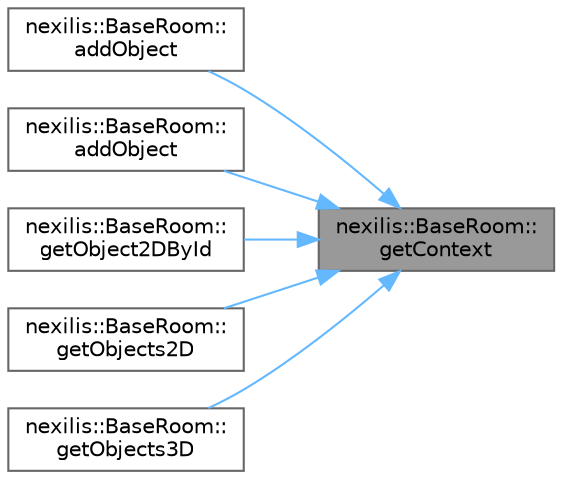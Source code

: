 digraph "nexilis::BaseRoom::getContext"
{
 // LATEX_PDF_SIZE
  bgcolor="transparent";
  edge [fontname=Helvetica,fontsize=10,labelfontname=Helvetica,labelfontsize=10];
  node [fontname=Helvetica,fontsize=10,shape=box,height=0.2,width=0.4];
  rankdir="RL";
  Node1 [id="Node000001",label="nexilis::BaseRoom::\lgetContext",height=0.2,width=0.4,color="gray40", fillcolor="grey60", style="filled", fontcolor="black",tooltip="Get the 2D/3D context for the room."];
  Node1 -> Node2 [id="edge1_Node000001_Node000002",dir="back",color="steelblue1",style="solid",tooltip=" "];
  Node2 [id="Node000002",label="nexilis::BaseRoom::\laddObject",height=0.2,width=0.4,color="grey40", fillcolor="white", style="filled",URL="$da/d49/classnexilis_1_1BaseRoom.html#a37941e15c19b692c6fe743ec6dd4d755",tooltip="Add an Object2D to the room."];
  Node1 -> Node3 [id="edge2_Node000001_Node000003",dir="back",color="steelblue1",style="solid",tooltip=" "];
  Node3 [id="Node000003",label="nexilis::BaseRoom::\laddObject",height=0.2,width=0.4,color="grey40", fillcolor="white", style="filled",URL="$da/d49/classnexilis_1_1BaseRoom.html#a7ccdff24d07235ca4eab4f6df73945fc",tooltip="Add an Object3D to the room."];
  Node1 -> Node4 [id="edge3_Node000001_Node000004",dir="back",color="steelblue1",style="solid",tooltip=" "];
  Node4 [id="Node000004",label="nexilis::BaseRoom::\lgetObject2DById",height=0.2,width=0.4,color="grey40", fillcolor="white", style="filled",URL="$da/d49/classnexilis_1_1BaseRoom.html#a64586858f61426e477ebdffda8efcd55",tooltip=" "];
  Node1 -> Node5 [id="edge4_Node000001_Node000005",dir="back",color="steelblue1",style="solid",tooltip=" "];
  Node5 [id="Node000005",label="nexilis::BaseRoom::\lgetObjects2D",height=0.2,width=0.4,color="grey40", fillcolor="white", style="filled",URL="$da/d49/classnexilis_1_1BaseRoom.html#a36b06f0f1c7e4c2bf0c976c30b03cda2",tooltip=" "];
  Node1 -> Node6 [id="edge5_Node000001_Node000006",dir="back",color="steelblue1",style="solid",tooltip=" "];
  Node6 [id="Node000006",label="nexilis::BaseRoom::\lgetObjects3D",height=0.2,width=0.4,color="grey40", fillcolor="white", style="filled",URL="$da/d49/classnexilis_1_1BaseRoom.html#a32f0491f2a77ed939cfa47b43d56d7eb",tooltip=" "];
}

